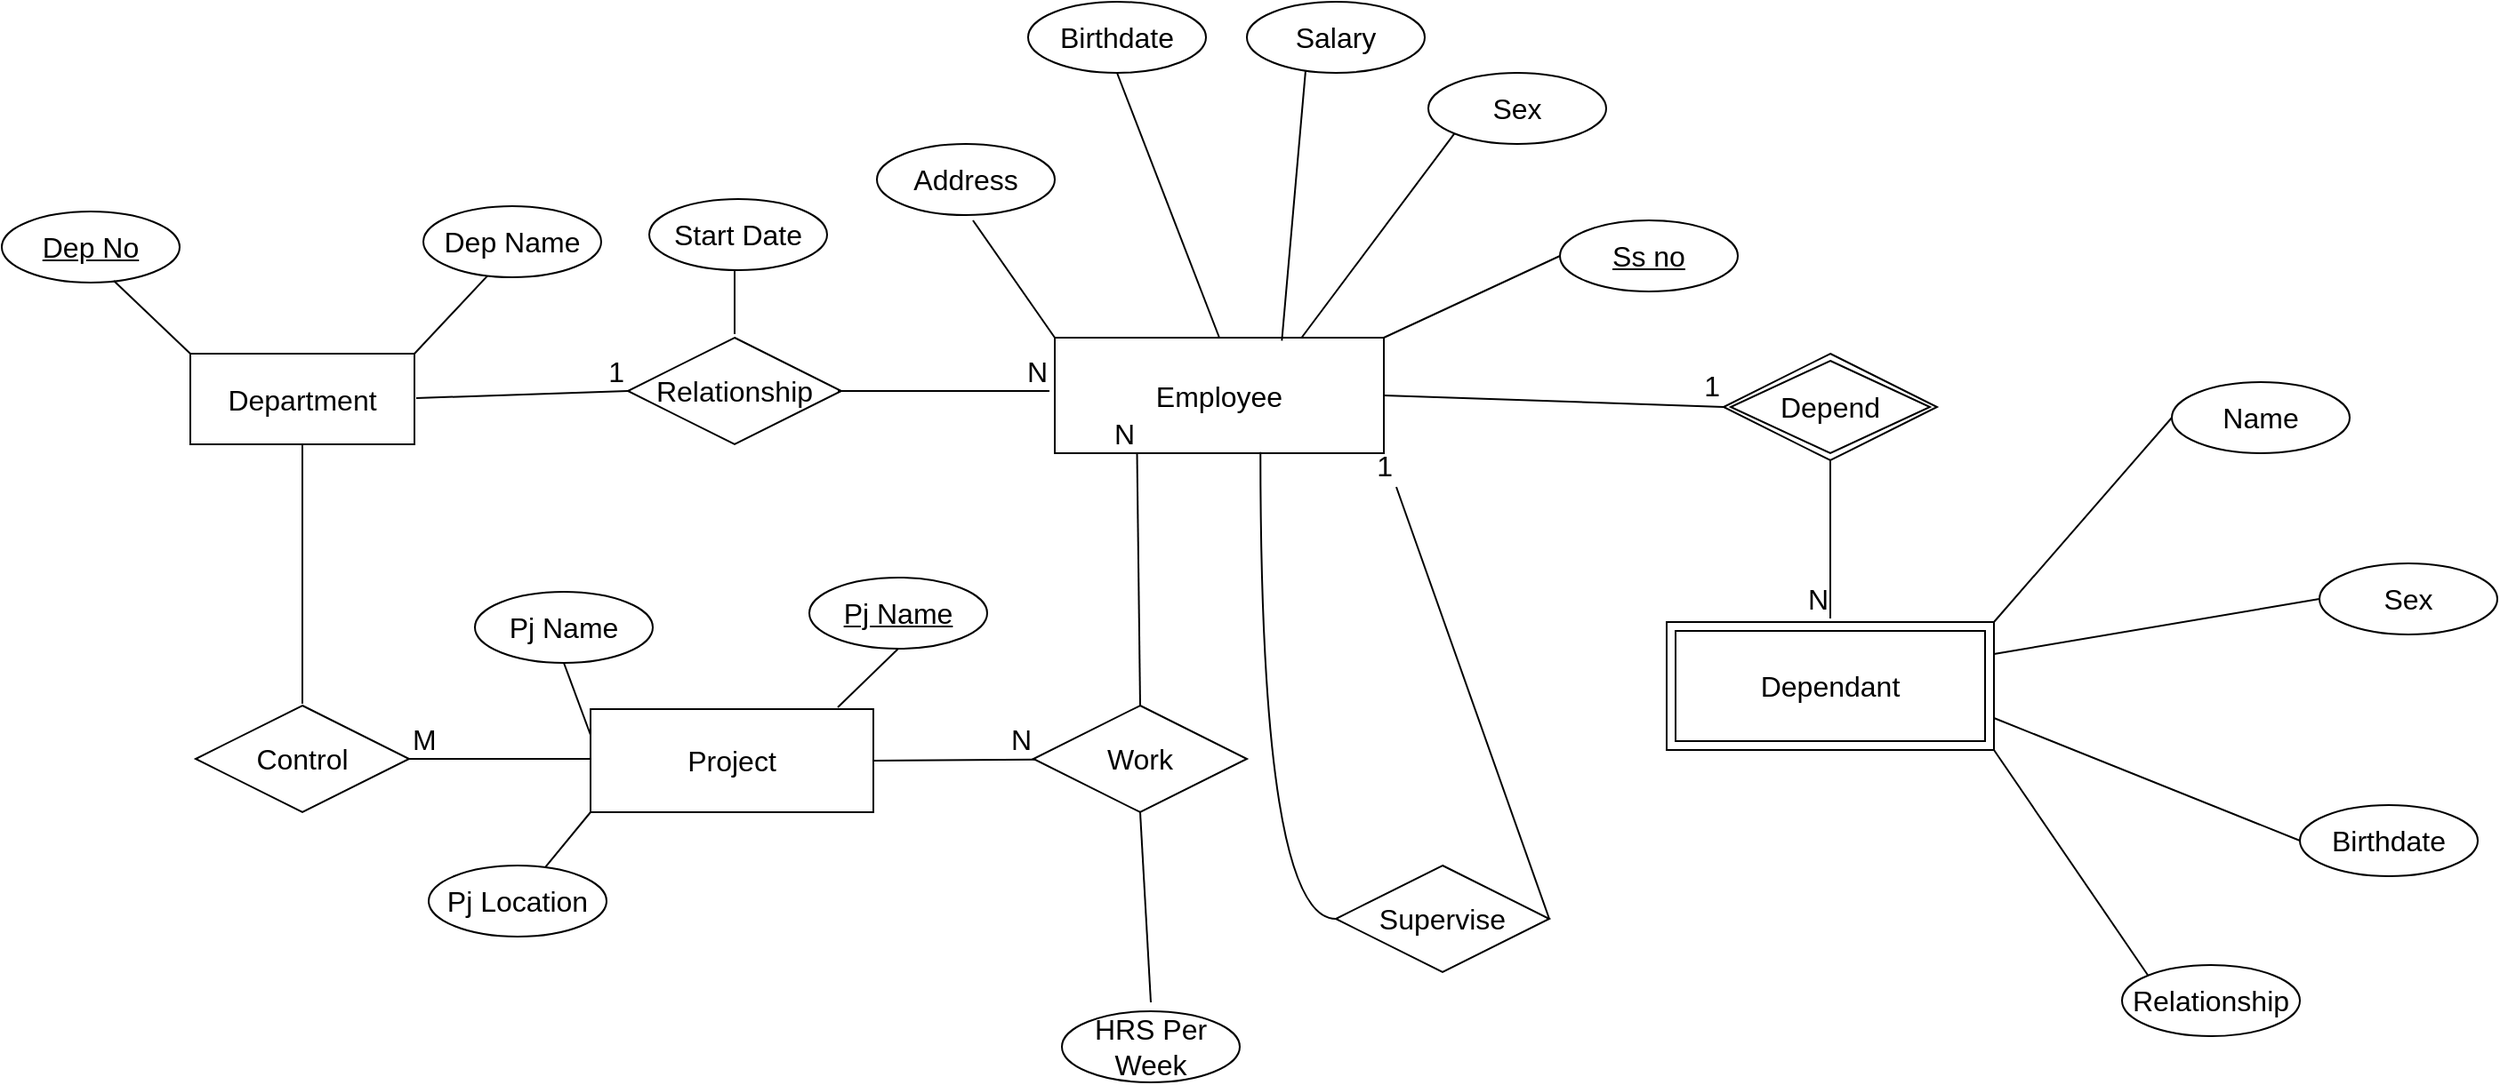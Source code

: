 <mxfile version="21.5.0" type="device">
  <diagram name="Page-1" id="zdXPjUyK78DCDd7Juj2T">
    <mxGraphModel dx="2415" dy="1358" grid="0" gridSize="10" guides="1" tooltips="1" connect="1" arrows="1" fold="1" page="0" pageScale="1" pageWidth="1390" pageHeight="980" math="0" shadow="0">
      <root>
        <mxCell id="0" />
        <mxCell id="1" parent="0" />
        <mxCell id="j5BsTnonX4kaGbaKC7nh-1" value="Department" style="whiteSpace=wrap;html=1;align=center;fontSize=16;" vertex="1" parent="1">
          <mxGeometry x="-375" y="11" width="126" height="51" as="geometry" />
        </mxCell>
        <mxCell id="j5BsTnonX4kaGbaKC7nh-2" value="Dep No" style="ellipse;whiteSpace=wrap;html=1;align=center;fontStyle=4;fontSize=16;" vertex="1" parent="1">
          <mxGeometry x="-481" y="-69" width="100" height="40" as="geometry" />
        </mxCell>
        <mxCell id="j5BsTnonX4kaGbaKC7nh-8" value="" style="endArrow=none;html=1;rounded=0;fontSize=12;startSize=8;endSize=8;curved=1;entryX=0;entryY=0;entryDx=0;entryDy=0;" edge="1" parent="1" target="j5BsTnonX4kaGbaKC7nh-1">
          <mxGeometry relative="1" as="geometry">
            <mxPoint x="-418" y="-30" as="sourcePoint" />
            <mxPoint x="-258" y="-30" as="targetPoint" />
          </mxGeometry>
        </mxCell>
        <mxCell id="j5BsTnonX4kaGbaKC7nh-9" style="edgeStyle=none;curved=1;rounded=0;orthogonalLoop=1;jettySize=auto;html=1;exitX=1;exitY=0;exitDx=0;exitDy=0;fontSize=12;startSize=8;endSize=8;" edge="1" parent="1" source="j5BsTnonX4kaGbaKC7nh-1" target="j5BsTnonX4kaGbaKC7nh-1">
          <mxGeometry relative="1" as="geometry" />
        </mxCell>
        <mxCell id="j5BsTnonX4kaGbaKC7nh-10" value="" style="endArrow=none;html=1;rounded=0;fontSize=12;startSize=8;endSize=8;curved=1;exitX=1;exitY=0;exitDx=0;exitDy=0;entryX=0.33;entryY=0.98;entryDx=0;entryDy=0;entryPerimeter=0;" edge="1" parent="1" source="j5BsTnonX4kaGbaKC7nh-1">
          <mxGeometry relative="1" as="geometry">
            <mxPoint x="-344" y="-22" as="sourcePoint" />
            <mxPoint x="-207" y="-33.8" as="targetPoint" />
          </mxGeometry>
        </mxCell>
        <mxCell id="j5BsTnonX4kaGbaKC7nh-11" value="Dep Name" style="ellipse;whiteSpace=wrap;html=1;align=center;fontSize=16;" vertex="1" parent="1">
          <mxGeometry x="-244" y="-72" width="100" height="40" as="geometry" />
        </mxCell>
        <mxCell id="j5BsTnonX4kaGbaKC7nh-12" value="" style="endArrow=none;html=1;rounded=0;fontSize=12;startSize=8;endSize=8;curved=1;exitX=0.5;exitY=1;exitDx=0;exitDy=0;" edge="1" parent="1" source="j5BsTnonX4kaGbaKC7nh-1">
          <mxGeometry relative="1" as="geometry">
            <mxPoint x="-346" y="203" as="sourcePoint" />
            <mxPoint x="-312" y="208" as="targetPoint" />
          </mxGeometry>
        </mxCell>
        <mxCell id="j5BsTnonX4kaGbaKC7nh-13" value="Control" style="shape=rhombus;perimeter=rhombusPerimeter;whiteSpace=wrap;html=1;align=center;fontSize=16;" vertex="1" parent="1">
          <mxGeometry x="-372" y="209" width="120" height="60" as="geometry" />
        </mxCell>
        <mxCell id="j5BsTnonX4kaGbaKC7nh-15" value="Relationship" style="shape=rhombus;perimeter=rhombusPerimeter;whiteSpace=wrap;html=1;align=center;fontSize=16;" vertex="1" parent="1">
          <mxGeometry x="-129" y="2" width="120" height="60" as="geometry" />
        </mxCell>
        <mxCell id="j5BsTnonX4kaGbaKC7nh-16" value="Start Date" style="ellipse;whiteSpace=wrap;html=1;align=center;fontSize=16;" vertex="1" parent="1">
          <mxGeometry x="-117" y="-76" width="100" height="40" as="geometry" />
        </mxCell>
        <mxCell id="j5BsTnonX4kaGbaKC7nh-17" value="" style="endArrow=none;html=1;rounded=0;fontSize=12;startSize=8;endSize=8;curved=1;" edge="1" parent="1">
          <mxGeometry relative="1" as="geometry">
            <mxPoint x="-69" y="-36" as="sourcePoint" />
            <mxPoint x="-69" as="targetPoint" />
          </mxGeometry>
        </mxCell>
        <mxCell id="j5BsTnonX4kaGbaKC7nh-18" value="" style="endArrow=none;html=1;rounded=0;fontSize=12;startSize=8;endSize=8;curved=1;entryX=0;entryY=0.5;entryDx=0;entryDy=0;" edge="1" parent="1" target="j5BsTnonX4kaGbaKC7nh-15">
          <mxGeometry relative="1" as="geometry">
            <mxPoint x="-248" y="36" as="sourcePoint" />
            <mxPoint x="-88" y="36" as="targetPoint" />
          </mxGeometry>
        </mxCell>
        <mxCell id="j5BsTnonX4kaGbaKC7nh-19" value="1" style="resizable=0;html=1;whiteSpace=wrap;align=right;verticalAlign=bottom;fontSize=16;" connectable="0" vertex="1" parent="j5BsTnonX4kaGbaKC7nh-18">
          <mxGeometry x="1" relative="1" as="geometry" />
        </mxCell>
        <mxCell id="j5BsTnonX4kaGbaKC7nh-20" value="" style="endArrow=none;html=1;rounded=0;fontSize=12;startSize=8;endSize=8;curved=1;" edge="1" parent="1">
          <mxGeometry relative="1" as="geometry">
            <mxPoint x="-11" y="32" as="sourcePoint" />
            <mxPoint x="108" y="32" as="targetPoint" />
          </mxGeometry>
        </mxCell>
        <mxCell id="j5BsTnonX4kaGbaKC7nh-21" value="N" style="resizable=0;html=1;whiteSpace=wrap;align=right;verticalAlign=bottom;fontSize=16;" connectable="0" vertex="1" parent="j5BsTnonX4kaGbaKC7nh-20">
          <mxGeometry x="1" relative="1" as="geometry" />
        </mxCell>
        <mxCell id="j5BsTnonX4kaGbaKC7nh-26" value="Work" style="shape=rhombus;perimeter=rhombusPerimeter;whiteSpace=wrap;html=1;align=center;fontSize=16;" vertex="1" parent="1">
          <mxGeometry x="99" y="209" width="120" height="60" as="geometry" />
        </mxCell>
        <mxCell id="j5BsTnonX4kaGbaKC7nh-27" value="Employee" style="whiteSpace=wrap;html=1;align=center;fontSize=16;" vertex="1" parent="1">
          <mxGeometry x="111" y="2" width="185" height="65" as="geometry" />
        </mxCell>
        <mxCell id="j5BsTnonX4kaGbaKC7nh-28" value="Ss no" style="ellipse;whiteSpace=wrap;html=1;align=center;fontStyle=4;fontSize=16;" vertex="1" parent="1">
          <mxGeometry x="395" y="-64" width="100" height="40" as="geometry" />
        </mxCell>
        <mxCell id="j5BsTnonX4kaGbaKC7nh-29" value="Sex" style="ellipse;whiteSpace=wrap;html=1;align=center;fontSize=16;" vertex="1" parent="1">
          <mxGeometry x="321" y="-147" width="100" height="40" as="geometry" />
        </mxCell>
        <mxCell id="j5BsTnonX4kaGbaKC7nh-30" value="Birthdate" style="ellipse;whiteSpace=wrap;html=1;align=center;fontSize=16;" vertex="1" parent="1">
          <mxGeometry x="96" y="-187" width="100" height="40" as="geometry" />
        </mxCell>
        <mxCell id="j5BsTnonX4kaGbaKC7nh-31" value="Address" style="ellipse;whiteSpace=wrap;html=1;align=center;fontSize=16;" vertex="1" parent="1">
          <mxGeometry x="11" y="-107" width="100" height="40" as="geometry" />
        </mxCell>
        <mxCell id="j5BsTnonX4kaGbaKC7nh-32" value="" style="endArrow=none;html=1;rounded=0;fontSize=12;startSize=8;endSize=8;curved=1;entryX=0;entryY=0;entryDx=0;entryDy=0;" edge="1" parent="1" target="j5BsTnonX4kaGbaKC7nh-27">
          <mxGeometry relative="1" as="geometry">
            <mxPoint x="65" y="-64" as="sourcePoint" />
            <mxPoint x="215" y="-33" as="targetPoint" />
          </mxGeometry>
        </mxCell>
        <mxCell id="j5BsTnonX4kaGbaKC7nh-34" value="" style="endArrow=none;html=1;rounded=0;fontSize=12;startSize=8;endSize=8;curved=1;entryX=0.5;entryY=0;entryDx=0;entryDy=0;exitX=0.5;exitY=1;exitDx=0;exitDy=0;" edge="1" parent="1" source="j5BsTnonX4kaGbaKC7nh-30" target="j5BsTnonX4kaGbaKC7nh-27">
          <mxGeometry relative="1" as="geometry">
            <mxPoint x="202" y="-136" as="sourcePoint" />
            <mxPoint x="197" y="-7" as="targetPoint" />
          </mxGeometry>
        </mxCell>
        <mxCell id="j5BsTnonX4kaGbaKC7nh-35" value="" style="endArrow=none;html=1;rounded=0;fontSize=12;startSize=8;endSize=8;curved=1;exitX=0;exitY=1;exitDx=0;exitDy=0;entryX=0.75;entryY=0;entryDx=0;entryDy=0;" edge="1" parent="1" source="j5BsTnonX4kaGbaKC7nh-29" target="j5BsTnonX4kaGbaKC7nh-27">
          <mxGeometry relative="1" as="geometry">
            <mxPoint x="78" y="140" as="sourcePoint" />
            <mxPoint x="238" y="140" as="targetPoint" />
          </mxGeometry>
        </mxCell>
        <mxCell id="j5BsTnonX4kaGbaKC7nh-36" value="" style="endArrow=none;html=1;rounded=0;fontSize=12;startSize=8;endSize=8;curved=1;entryX=0;entryY=0.5;entryDx=0;entryDy=0;exitX=1;exitY=0;exitDx=0;exitDy=0;" edge="1" parent="1" source="j5BsTnonX4kaGbaKC7nh-27" target="j5BsTnonX4kaGbaKC7nh-28">
          <mxGeometry relative="1" as="geometry">
            <mxPoint x="301" y="26" as="sourcePoint" />
            <mxPoint x="395" y="-26" as="targetPoint" />
          </mxGeometry>
        </mxCell>
        <mxCell id="j5BsTnonX4kaGbaKC7nh-41" value="" style="endArrow=none;html=1;rounded=0;fontSize=12;startSize=8;endSize=8;curved=1;exitX=0.5;exitY=0;exitDx=0;exitDy=0;entryX=0.25;entryY=1;entryDx=0;entryDy=0;" edge="1" parent="1" source="j5BsTnonX4kaGbaKC7nh-26" target="j5BsTnonX4kaGbaKC7nh-27">
          <mxGeometry relative="1" as="geometry">
            <mxPoint x="212" y="133" as="sourcePoint" />
            <mxPoint x="203" y="89" as="targetPoint" />
          </mxGeometry>
        </mxCell>
        <mxCell id="j5BsTnonX4kaGbaKC7nh-42" value="N" style="resizable=0;html=1;whiteSpace=wrap;align=right;verticalAlign=bottom;fontSize=16;" connectable="0" vertex="1" parent="j5BsTnonX4kaGbaKC7nh-41">
          <mxGeometry x="1" relative="1" as="geometry" />
        </mxCell>
        <mxCell id="j5BsTnonX4kaGbaKC7nh-44" value="" style="endArrow=none;html=1;rounded=0;fontSize=12;startSize=8;endSize=8;curved=1;exitX=1;exitY=0.5;exitDx=0;exitDy=0;" edge="1" parent="1" source="j5BsTnonX4kaGbaKC7nh-25" target="j5BsTnonX4kaGbaKC7nh-26">
          <mxGeometry relative="1" as="geometry">
            <mxPoint x="-57" y="148" as="sourcePoint" />
            <mxPoint x="103" y="148" as="targetPoint" />
            <Array as="points" />
          </mxGeometry>
        </mxCell>
        <mxCell id="j5BsTnonX4kaGbaKC7nh-46" value="N" style="resizable=0;html=1;whiteSpace=wrap;align=right;verticalAlign=bottom;fontSize=16;" connectable="0" vertex="1" parent="j5BsTnonX4kaGbaKC7nh-44">
          <mxGeometry x="1" relative="1" as="geometry" />
        </mxCell>
        <mxCell id="j5BsTnonX4kaGbaKC7nh-47" value="" style="endArrow=none;html=1;rounded=0;fontSize=12;startSize=8;endSize=8;curved=1;exitX=1;exitY=0.5;exitDx=0;exitDy=0;" edge="1" parent="1" source="j5BsTnonX4kaGbaKC7nh-13" target="j5BsTnonX4kaGbaKC7nh-25">
          <mxGeometry relative="1" as="geometry">
            <mxPoint x="-252" y="239" as="sourcePoint" />
            <mxPoint x="143" y="239" as="targetPoint" />
            <Array as="points">
              <mxPoint x="-24" y="239" />
            </Array>
          </mxGeometry>
        </mxCell>
        <mxCell id="j5BsTnonX4kaGbaKC7nh-48" value="M" style="resizable=0;html=1;whiteSpace=wrap;align=left;verticalAlign=bottom;fontSize=16;" connectable="0" vertex="1" parent="j5BsTnonX4kaGbaKC7nh-47">
          <mxGeometry x="-1" relative="1" as="geometry" />
        </mxCell>
        <mxCell id="j5BsTnonX4kaGbaKC7nh-25" value="Project" style="whiteSpace=wrap;html=1;align=center;fontSize=16;" vertex="1" parent="1">
          <mxGeometry x="-150" y="211" width="159" height="58" as="geometry" />
        </mxCell>
        <mxCell id="j5BsTnonX4kaGbaKC7nh-50" value="Supervise" style="shape=rhombus;perimeter=rhombusPerimeter;whiteSpace=wrap;html=1;align=center;fontSize=16;" vertex="1" parent="1">
          <mxGeometry x="269" y="299" width="120" height="60" as="geometry" />
        </mxCell>
        <mxCell id="j5BsTnonX4kaGbaKC7nh-51" value="" style="endArrow=none;html=1;rounded=0;fontSize=12;startSize=8;endSize=8;curved=1;exitX=0.625;exitY=0.99;exitDx=0;exitDy=0;exitPerimeter=0;entryX=0;entryY=0.5;entryDx=0;entryDy=0;edgeStyle=orthogonalEdgeStyle;" edge="1" parent="1" source="j5BsTnonX4kaGbaKC7nh-27" target="j5BsTnonX4kaGbaKC7nh-50">
          <mxGeometry relative="1" as="geometry">
            <mxPoint x="256" y="223" as="sourcePoint" />
            <mxPoint x="416" y="223" as="targetPoint" />
          </mxGeometry>
        </mxCell>
        <mxCell id="j5BsTnonX4kaGbaKC7nh-53" value="" style="endArrow=none;html=1;rounded=0;fontSize=12;startSize=8;endSize=8;curved=1;exitX=1;exitY=0.5;exitDx=0;exitDy=0;" edge="1" parent="1" source="j5BsTnonX4kaGbaKC7nh-50">
          <mxGeometry relative="1" as="geometry">
            <mxPoint x="331" y="261" as="sourcePoint" />
            <mxPoint x="303" y="86" as="targetPoint" />
          </mxGeometry>
        </mxCell>
        <mxCell id="j5BsTnonX4kaGbaKC7nh-54" value="1" style="resizable=0;html=1;whiteSpace=wrap;align=right;verticalAlign=bottom;fontSize=16;" connectable="0" vertex="1" parent="j5BsTnonX4kaGbaKC7nh-53">
          <mxGeometry x="1" relative="1" as="geometry" />
        </mxCell>
        <mxCell id="j5BsTnonX4kaGbaKC7nh-56" value="Depend" style="shape=rhombus;double=1;perimeter=rhombusPerimeter;whiteSpace=wrap;html=1;align=center;fontSize=16;" vertex="1" parent="1">
          <mxGeometry x="487" y="11" width="120" height="60" as="geometry" />
        </mxCell>
        <mxCell id="j5BsTnonX4kaGbaKC7nh-57" value="" style="endArrow=none;html=1;rounded=0;fontSize=12;startSize=8;endSize=8;curved=1;exitX=1;exitY=0.5;exitDx=0;exitDy=0;entryX=0;entryY=0.5;entryDx=0;entryDy=0;" edge="1" parent="1" source="j5BsTnonX4kaGbaKC7nh-27" target="j5BsTnonX4kaGbaKC7nh-56">
          <mxGeometry relative="1" as="geometry">
            <mxPoint x="560" y="148" as="sourcePoint" />
            <mxPoint x="720" y="148" as="targetPoint" />
          </mxGeometry>
        </mxCell>
        <mxCell id="j5BsTnonX4kaGbaKC7nh-58" value="1" style="resizable=0;html=1;whiteSpace=wrap;align=right;verticalAlign=bottom;fontSize=16;" connectable="0" vertex="1" parent="j5BsTnonX4kaGbaKC7nh-57">
          <mxGeometry x="1" relative="1" as="geometry" />
        </mxCell>
        <mxCell id="j5BsTnonX4kaGbaKC7nh-59" value="" style="endArrow=none;html=1;rounded=0;fontSize=12;startSize=8;endSize=8;curved=1;exitX=0.5;exitY=1;exitDx=0;exitDy=0;" edge="1" parent="1" source="j5BsTnonX4kaGbaKC7nh-56">
          <mxGeometry relative="1" as="geometry">
            <mxPoint x="560" y="148" as="sourcePoint" />
            <mxPoint x="547" y="160" as="targetPoint" />
          </mxGeometry>
        </mxCell>
        <mxCell id="j5BsTnonX4kaGbaKC7nh-60" value="N" style="resizable=0;html=1;whiteSpace=wrap;align=right;verticalAlign=bottom;fontSize=16;" connectable="0" vertex="1" parent="j5BsTnonX4kaGbaKC7nh-59">
          <mxGeometry x="1" relative="1" as="geometry" />
        </mxCell>
        <mxCell id="j5BsTnonX4kaGbaKC7nh-61" value="Dependant" style="shape=ext;margin=3;double=1;whiteSpace=wrap;html=1;align=center;fontSize=16;" vertex="1" parent="1">
          <mxGeometry x="455" y="162" width="184" height="72" as="geometry" />
        </mxCell>
        <mxCell id="j5BsTnonX4kaGbaKC7nh-62" value="Sex" style="ellipse;whiteSpace=wrap;html=1;align=center;fontSize=16;" vertex="1" parent="1">
          <mxGeometry x="822" y="129" width="100" height="40" as="geometry" />
        </mxCell>
        <mxCell id="j5BsTnonX4kaGbaKC7nh-63" value="Name" style="ellipse;whiteSpace=wrap;html=1;align=center;fontSize=16;" vertex="1" parent="1">
          <mxGeometry x="739" y="27" width="100" height="40" as="geometry" />
        </mxCell>
        <mxCell id="j5BsTnonX4kaGbaKC7nh-64" value="Relationship" style="ellipse;whiteSpace=wrap;html=1;align=center;fontSize=16;" vertex="1" parent="1">
          <mxGeometry x="711" y="355" width="100" height="40" as="geometry" />
        </mxCell>
        <mxCell id="j5BsTnonX4kaGbaKC7nh-65" value="Birthdate" style="ellipse;whiteSpace=wrap;html=1;align=center;fontSize=16;" vertex="1" parent="1">
          <mxGeometry x="811" y="265" width="100" height="40" as="geometry" />
        </mxCell>
        <mxCell id="j5BsTnonX4kaGbaKC7nh-67" value="" style="endArrow=none;html=1;rounded=0;fontSize=12;startSize=8;endSize=8;curved=1;entryX=0;entryY=0;entryDx=0;entryDy=0;exitX=1;exitY=1;exitDx=0;exitDy=0;" edge="1" parent="1" source="j5BsTnonX4kaGbaKC7nh-61" target="j5BsTnonX4kaGbaKC7nh-64">
          <mxGeometry relative="1" as="geometry">
            <mxPoint x="560" y="148" as="sourcePoint" />
            <mxPoint x="720" y="148" as="targetPoint" />
          </mxGeometry>
        </mxCell>
        <mxCell id="j5BsTnonX4kaGbaKC7nh-69" value="" style="endArrow=none;html=1;rounded=0;fontSize=12;startSize=8;endSize=8;curved=1;entryX=0;entryY=0.5;entryDx=0;entryDy=0;exitX=1;exitY=0.75;exitDx=0;exitDy=0;" edge="1" parent="1" source="j5BsTnonX4kaGbaKC7nh-61" target="j5BsTnonX4kaGbaKC7nh-65">
          <mxGeometry relative="1" as="geometry">
            <mxPoint x="560" y="148" as="sourcePoint" />
            <mxPoint x="720" y="148" as="targetPoint" />
          </mxGeometry>
        </mxCell>
        <mxCell id="j5BsTnonX4kaGbaKC7nh-70" value="" style="endArrow=none;html=1;rounded=0;fontSize=12;startSize=8;endSize=8;curved=1;entryX=0;entryY=0.5;entryDx=0;entryDy=0;exitX=1;exitY=0.25;exitDx=0;exitDy=0;" edge="1" parent="1" source="j5BsTnonX4kaGbaKC7nh-61" target="j5BsTnonX4kaGbaKC7nh-62">
          <mxGeometry relative="1" as="geometry">
            <mxPoint x="560" y="148" as="sourcePoint" />
            <mxPoint x="720" y="148" as="targetPoint" />
          </mxGeometry>
        </mxCell>
        <mxCell id="j5BsTnonX4kaGbaKC7nh-71" value="" style="endArrow=none;html=1;rounded=0;fontSize=12;startSize=8;endSize=8;curved=1;entryX=0;entryY=0.5;entryDx=0;entryDy=0;exitX=1;exitY=0;exitDx=0;exitDy=0;" edge="1" parent="1" source="j5BsTnonX4kaGbaKC7nh-61" target="j5BsTnonX4kaGbaKC7nh-63">
          <mxGeometry relative="1" as="geometry">
            <mxPoint x="560" y="148" as="sourcePoint" />
            <mxPoint x="720" y="148" as="targetPoint" />
          </mxGeometry>
        </mxCell>
        <mxCell id="j5BsTnonX4kaGbaKC7nh-75" value="Pj Name" style="ellipse;whiteSpace=wrap;html=1;align=center;fontStyle=4;fontSize=16;" vertex="1" parent="1">
          <mxGeometry x="-27" y="137" width="100" height="40" as="geometry" />
        </mxCell>
        <mxCell id="j5BsTnonX4kaGbaKC7nh-76" value="Pj Name" style="ellipse;whiteSpace=wrap;html=1;align=center;fontSize=16;" vertex="1" parent="1">
          <mxGeometry x="-215" y="145" width="100" height="40" as="geometry" />
        </mxCell>
        <mxCell id="j5BsTnonX4kaGbaKC7nh-77" value="Pj Location" style="ellipse;whiteSpace=wrap;html=1;align=center;fontSize=16;" vertex="1" parent="1">
          <mxGeometry x="-241" y="299" width="100" height="40" as="geometry" />
        </mxCell>
        <mxCell id="j5BsTnonX4kaGbaKC7nh-79" value="HRS Per Week" style="ellipse;whiteSpace=wrap;html=1;align=center;fontSize=16;" vertex="1" parent="1">
          <mxGeometry x="115" y="381" width="100" height="40" as="geometry" />
        </mxCell>
        <mxCell id="j5BsTnonX4kaGbaKC7nh-80" value="Salary" style="ellipse;whiteSpace=wrap;html=1;align=center;fontSize=16;" vertex="1" parent="1">
          <mxGeometry x="219" y="-187" width="100" height="40" as="geometry" />
        </mxCell>
        <mxCell id="j5BsTnonX4kaGbaKC7nh-81" value="" style="endArrow=none;html=1;rounded=0;fontSize=12;startSize=8;endSize=8;curved=1;exitX=0.33;exitY=0.967;exitDx=0;exitDy=0;exitPerimeter=0;entryX=0.69;entryY=0.026;entryDx=0;entryDy=0;entryPerimeter=0;" edge="1" parent="1" source="j5BsTnonX4kaGbaKC7nh-80" target="j5BsTnonX4kaGbaKC7nh-27">
          <mxGeometry relative="1" as="geometry">
            <mxPoint x="371" y="148" as="sourcePoint" />
            <mxPoint x="531" y="148" as="targetPoint" />
          </mxGeometry>
        </mxCell>
        <mxCell id="j5BsTnonX4kaGbaKC7nh-82" value="" style="endArrow=none;html=1;rounded=0;fontSize=12;startSize=8;endSize=8;curved=1;entryX=0.5;entryY=1;entryDx=0;entryDy=0;" edge="1" parent="1" target="j5BsTnonX4kaGbaKC7nh-26">
          <mxGeometry relative="1" as="geometry">
            <mxPoint x="165" y="376" as="sourcePoint" />
            <mxPoint x="248" y="168" as="targetPoint" />
          </mxGeometry>
        </mxCell>
        <mxCell id="j5BsTnonX4kaGbaKC7nh-83" value="" style="endArrow=none;html=1;rounded=0;fontSize=12;startSize=8;endSize=8;curved=1;exitX=0.5;exitY=1;exitDx=0;exitDy=0;entryX=0;entryY=0.25;entryDx=0;entryDy=0;" edge="1" parent="1" source="j5BsTnonX4kaGbaKC7nh-76" target="j5BsTnonX4kaGbaKC7nh-25">
          <mxGeometry relative="1" as="geometry">
            <mxPoint x="-60" y="168" as="sourcePoint" />
            <mxPoint x="100" y="168" as="targetPoint" />
          </mxGeometry>
        </mxCell>
        <mxCell id="j5BsTnonX4kaGbaKC7nh-84" value="" style="endArrow=none;html=1;rounded=0;fontSize=12;startSize=8;endSize=8;curved=1;exitX=0.5;exitY=1;exitDx=0;exitDy=0;" edge="1" parent="1" source="j5BsTnonX4kaGbaKC7nh-75">
          <mxGeometry relative="1" as="geometry">
            <mxPoint x="-60" y="168" as="sourcePoint" />
            <mxPoint x="-11" y="210" as="targetPoint" />
          </mxGeometry>
        </mxCell>
        <mxCell id="j5BsTnonX4kaGbaKC7nh-85" value="" style="endArrow=none;html=1;rounded=0;fontSize=12;startSize=8;endSize=8;curved=1;exitX=0;exitY=1;exitDx=0;exitDy=0;" edge="1" parent="1" source="j5BsTnonX4kaGbaKC7nh-25" target="j5BsTnonX4kaGbaKC7nh-77">
          <mxGeometry relative="1" as="geometry">
            <mxPoint x="-60" y="168" as="sourcePoint" />
            <mxPoint x="100" y="168" as="targetPoint" />
          </mxGeometry>
        </mxCell>
      </root>
    </mxGraphModel>
  </diagram>
</mxfile>
